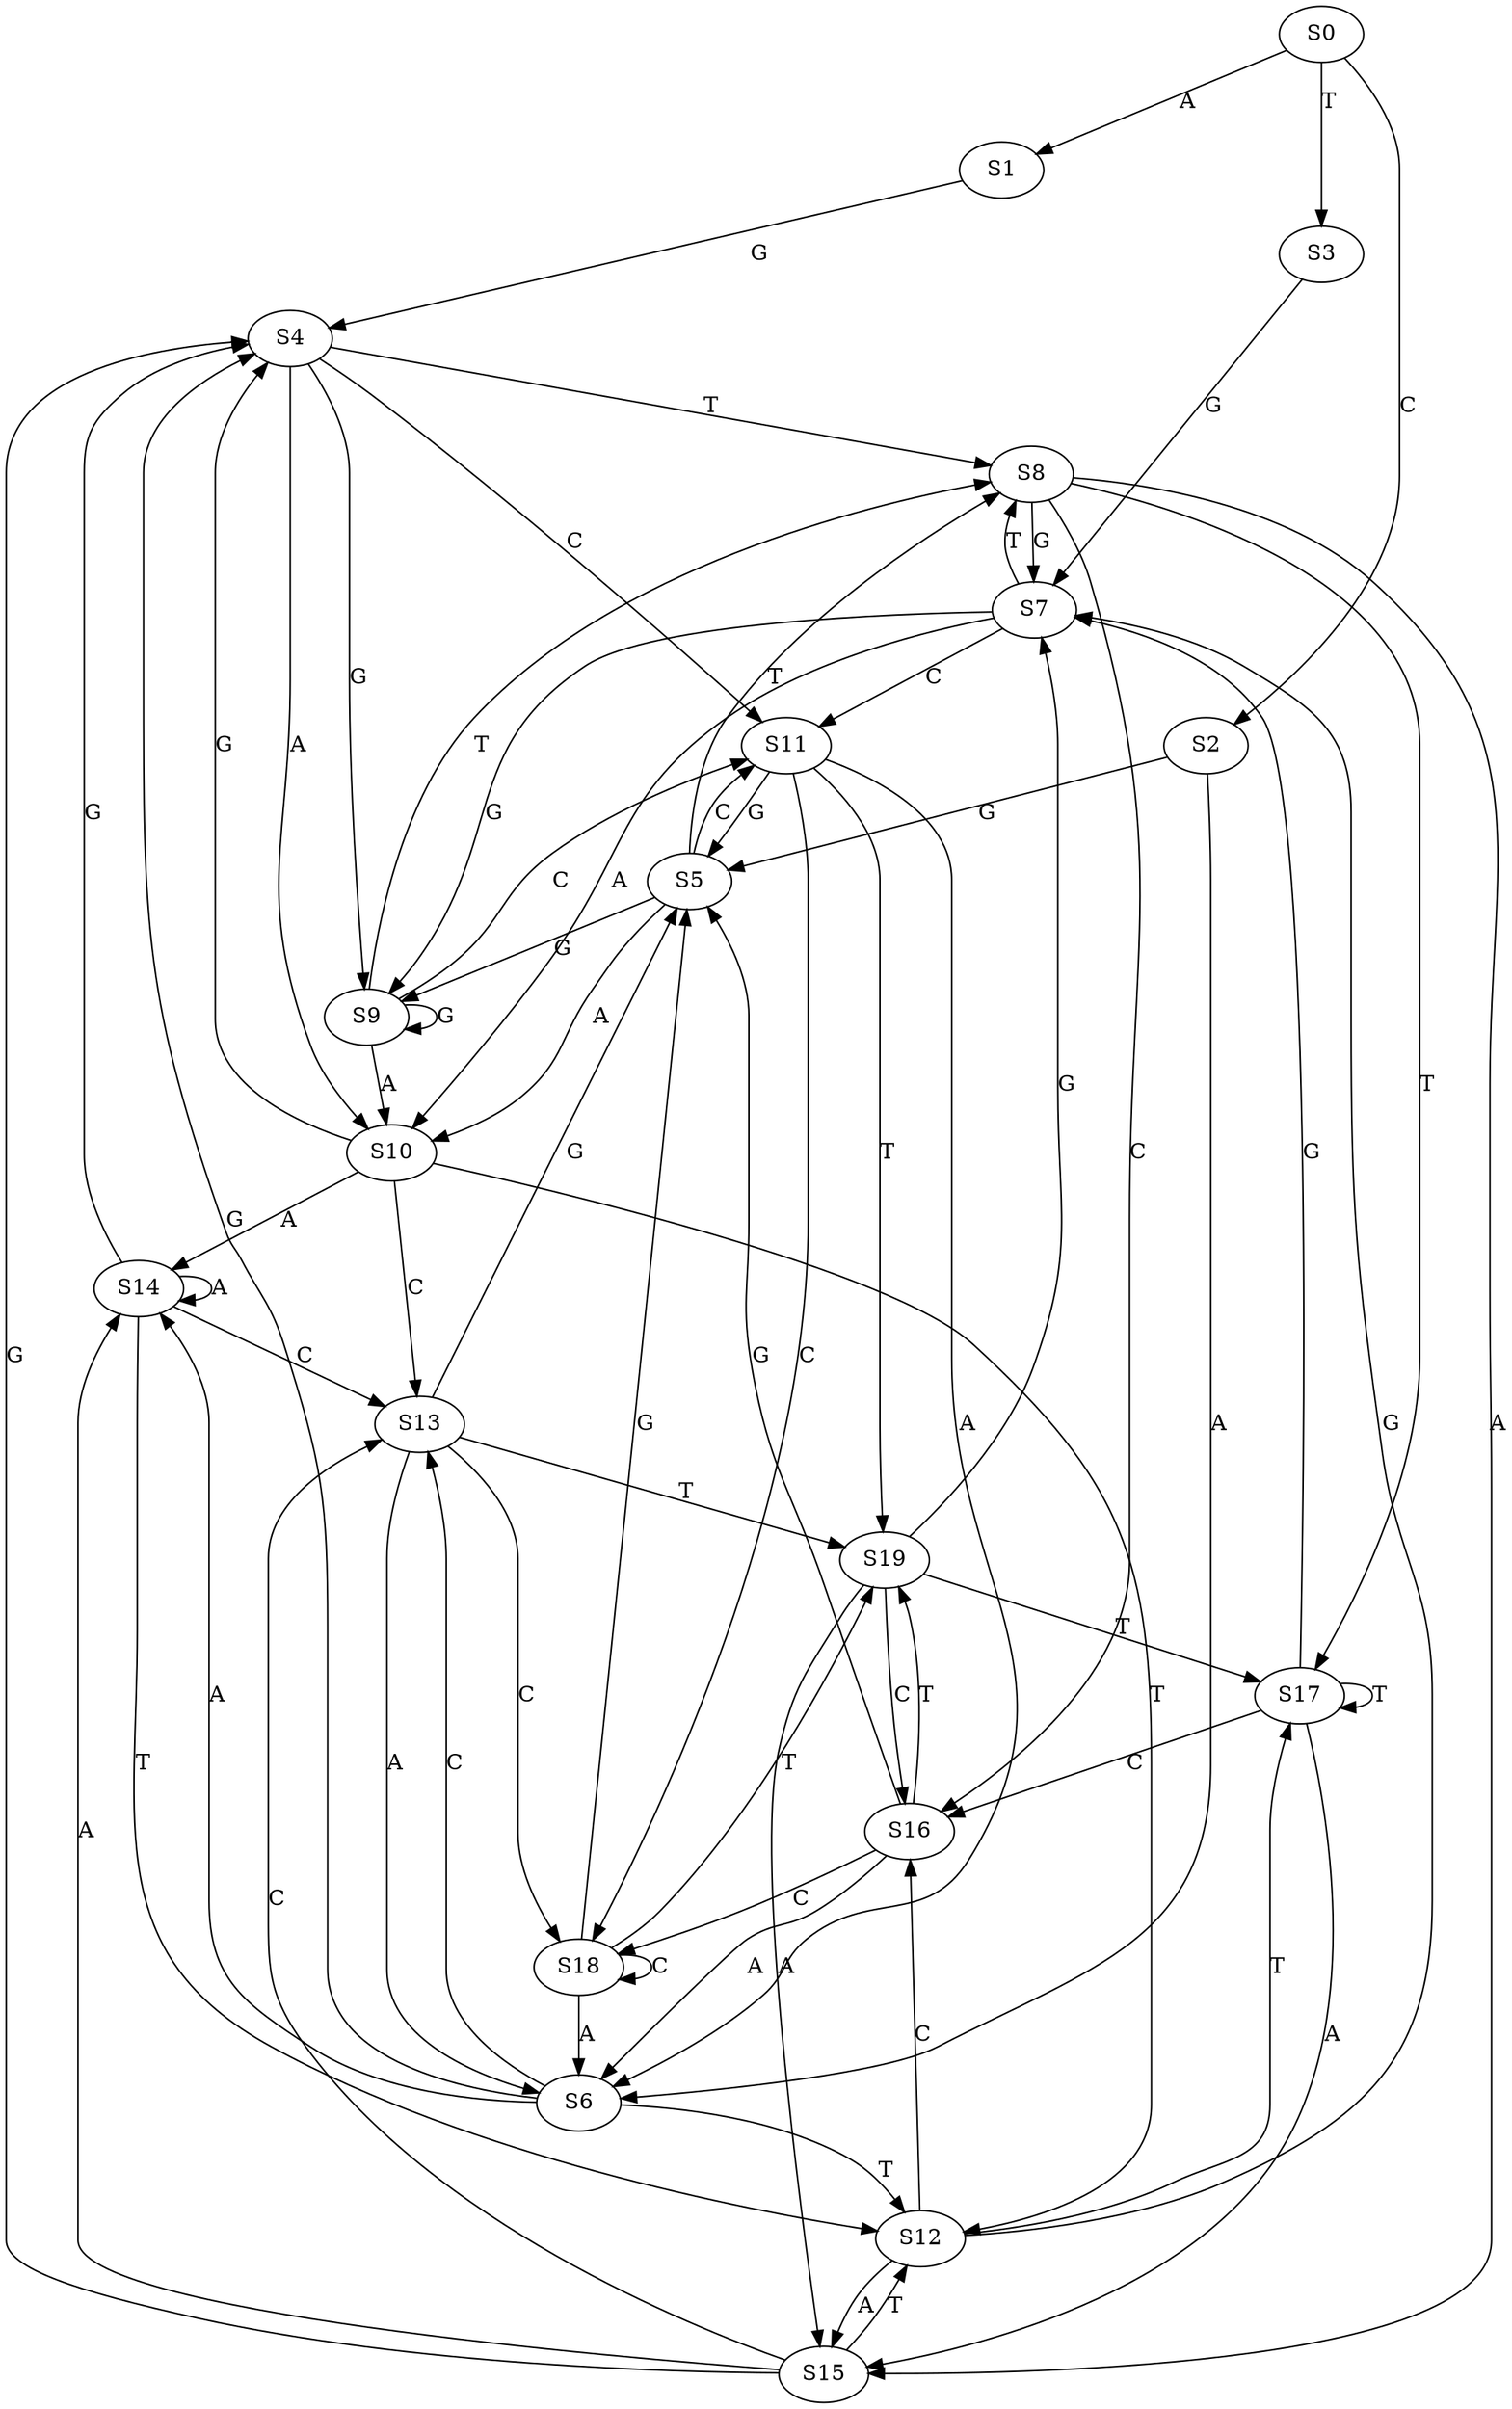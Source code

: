 strict digraph  {
	S0 -> S1 [ label = A ];
	S0 -> S2 [ label = C ];
	S0 -> S3 [ label = T ];
	S1 -> S4 [ label = G ];
	S2 -> S5 [ label = G ];
	S2 -> S6 [ label = A ];
	S3 -> S7 [ label = G ];
	S4 -> S8 [ label = T ];
	S4 -> S9 [ label = G ];
	S4 -> S10 [ label = A ];
	S4 -> S11 [ label = C ];
	S5 -> S9 [ label = G ];
	S5 -> S8 [ label = T ];
	S5 -> S10 [ label = A ];
	S5 -> S11 [ label = C ];
	S6 -> S4 [ label = G ];
	S6 -> S12 [ label = T ];
	S6 -> S13 [ label = C ];
	S6 -> S14 [ label = A ];
	S7 -> S10 [ label = A ];
	S7 -> S8 [ label = T ];
	S7 -> S11 [ label = C ];
	S7 -> S9 [ label = G ];
	S8 -> S15 [ label = A ];
	S8 -> S16 [ label = C ];
	S8 -> S7 [ label = G ];
	S8 -> S17 [ label = T ];
	S9 -> S10 [ label = A ];
	S9 -> S8 [ label = T ];
	S9 -> S9 [ label = G ];
	S9 -> S11 [ label = C ];
	S10 -> S4 [ label = G ];
	S10 -> S14 [ label = A ];
	S10 -> S13 [ label = C ];
	S10 -> S12 [ label = T ];
	S11 -> S18 [ label = C ];
	S11 -> S19 [ label = T ];
	S11 -> S5 [ label = G ];
	S11 -> S6 [ label = A ];
	S12 -> S15 [ label = A ];
	S12 -> S16 [ label = C ];
	S12 -> S17 [ label = T ];
	S12 -> S7 [ label = G ];
	S13 -> S6 [ label = A ];
	S13 -> S19 [ label = T ];
	S13 -> S18 [ label = C ];
	S13 -> S5 [ label = G ];
	S14 -> S12 [ label = T ];
	S14 -> S13 [ label = C ];
	S14 -> S4 [ label = G ];
	S14 -> S14 [ label = A ];
	S15 -> S4 [ label = G ];
	S15 -> S12 [ label = T ];
	S15 -> S14 [ label = A ];
	S15 -> S13 [ label = C ];
	S16 -> S19 [ label = T ];
	S16 -> S5 [ label = G ];
	S16 -> S18 [ label = C ];
	S16 -> S6 [ label = A ];
	S17 -> S16 [ label = C ];
	S17 -> S7 [ label = G ];
	S17 -> S17 [ label = T ];
	S17 -> S15 [ label = A ];
	S18 -> S5 [ label = G ];
	S18 -> S18 [ label = C ];
	S18 -> S6 [ label = A ];
	S18 -> S19 [ label = T ];
	S19 -> S7 [ label = G ];
	S19 -> S16 [ label = C ];
	S19 -> S15 [ label = A ];
	S19 -> S17 [ label = T ];
}

